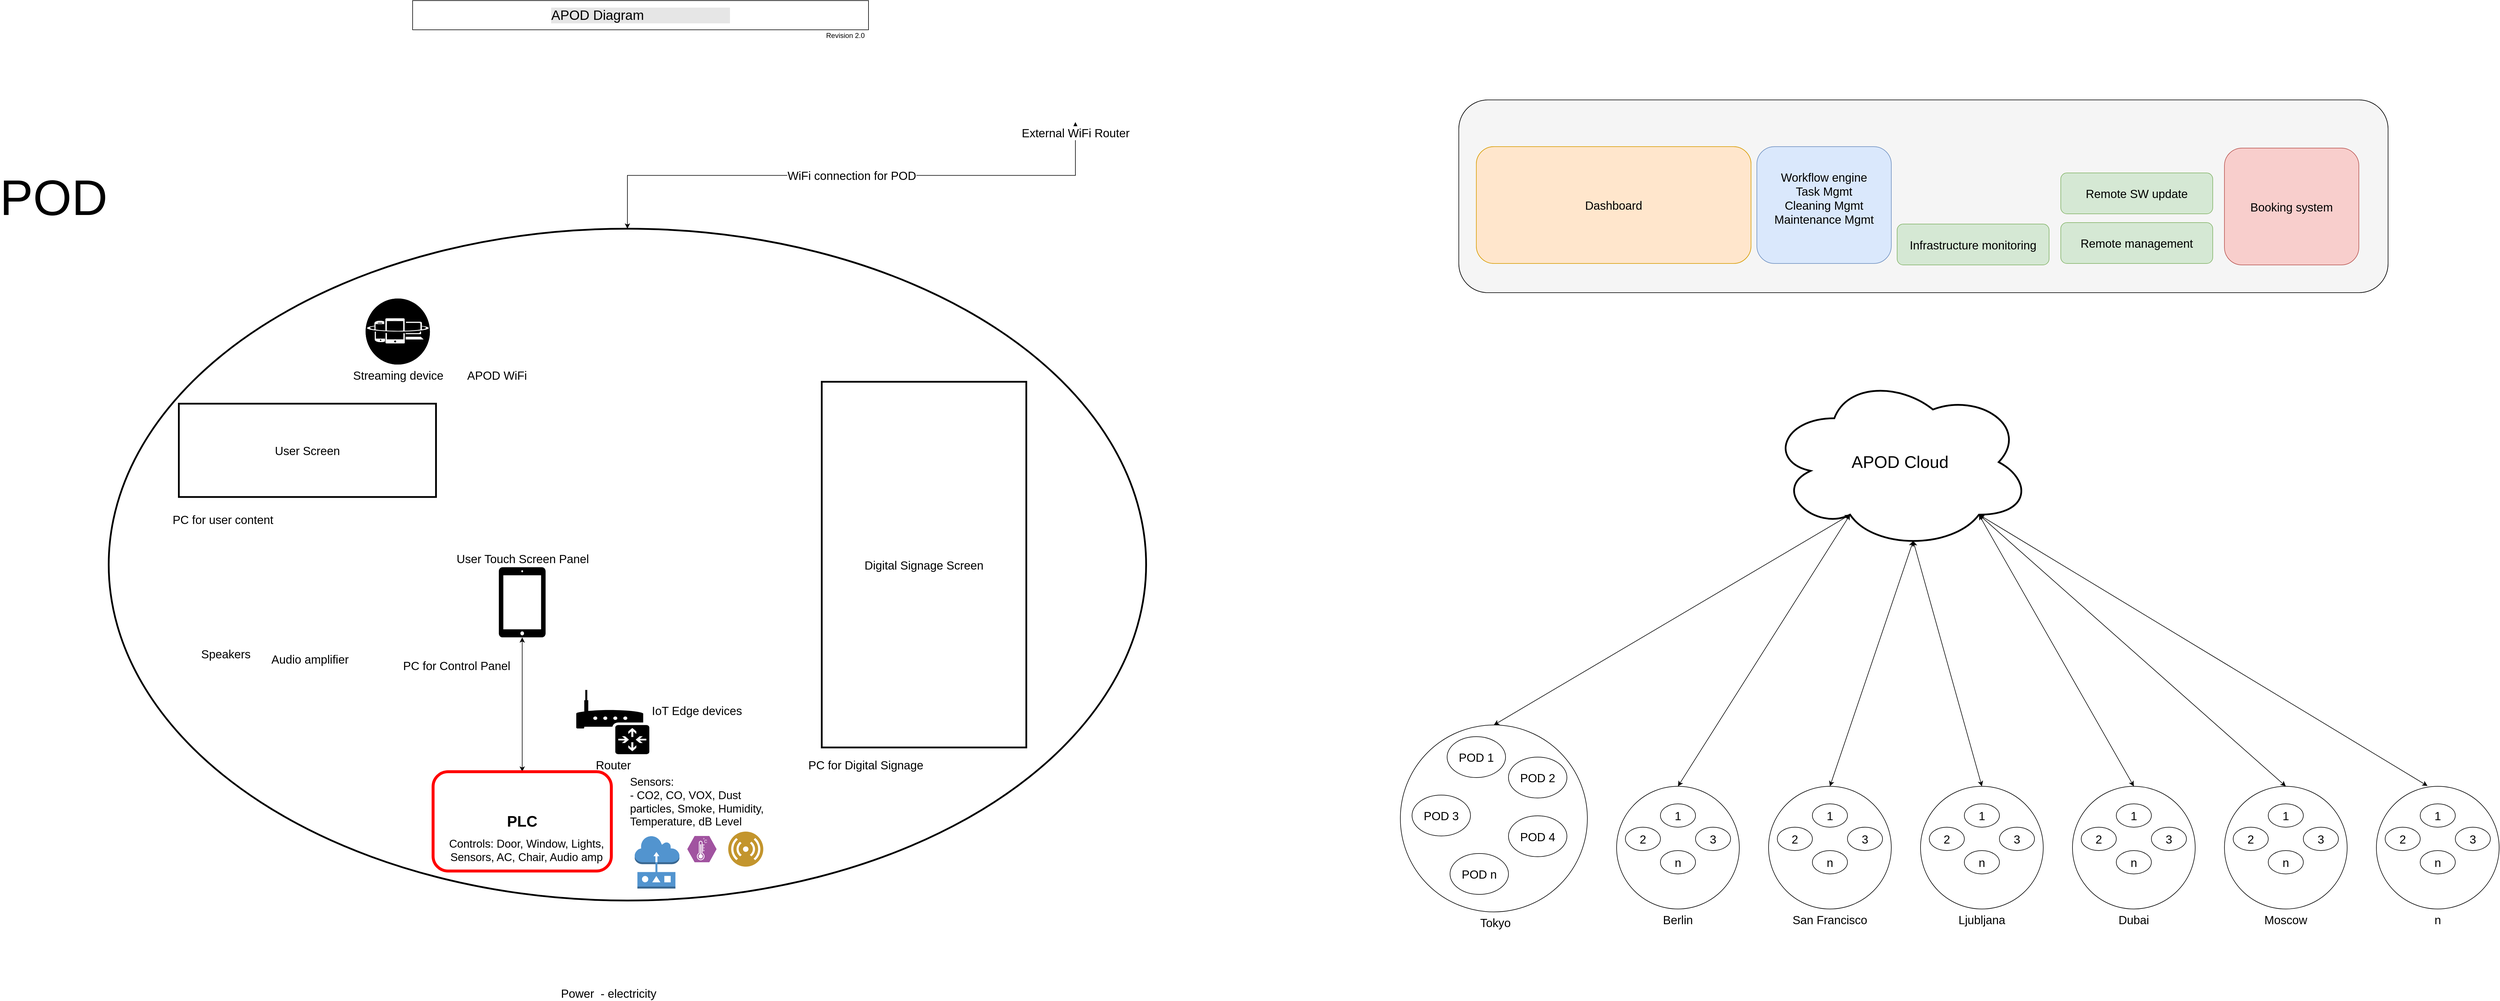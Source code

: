<mxfile version="14.1.8" type="github">
  <diagram id="MnezL5NAF8C2aSRuctBU" name="Page-1">
    <mxGraphModel dx="5567" dy="2543" grid="1" gridSize="10" guides="1" tooltips="1" connect="1" arrows="1" fold="1" page="1" pageScale="1" pageWidth="827" pageHeight="1169" math="0" shadow="0">
      <root>
        <mxCell id="0" />
        <mxCell id="1" parent="0" />
        <mxCell id="ZW9950_h4QcM178EK5Ji-2" value="POD" style="ellipse;whiteSpace=wrap;html=1;strokeWidth=3;fontSize=85;labelPosition=left;verticalLabelPosition=top;align=right;verticalAlign=bottom;" parent="1" vertex="1">
          <mxGeometry x="-480" y="400.5" width="1775" height="1150" as="geometry" />
        </mxCell>
        <mxCell id="0EyMxYRM3sE1ujKV8BTT-9" style="edgeStyle=orthogonalEdgeStyle;rounded=0;orthogonalLoop=1;jettySize=auto;html=1;entryX=0.5;entryY=0;entryDx=0;entryDy=0;fontSize=20;startArrow=classic;startFill=1;" edge="1" parent="1" source="DmFKKeBw7BDAcUaFhrxw-26" target="ZW9950_h4QcM178EK5Ji-1">
          <mxGeometry relative="1" as="geometry" />
        </mxCell>
        <mxCell id="DmFKKeBw7BDAcUaFhrxw-26" value="User Touch Screen Panel" style="pointerEvents=1;shadow=0;dashed=0;html=1;strokeColor=none;labelPosition=center;verticalLabelPosition=top;verticalAlign=bottom;outlineConnect=0;align=center;shape=mxgraph.office.devices.tablet_ipad;fontSize=20;fillColor=#000000;" parent="1" vertex="1">
          <mxGeometry x="187.5" y="980" width="80" height="120" as="geometry" />
        </mxCell>
        <mxCell id="7P57h7jw-dz2YICdta8h-39" value="" style="shape=table;html=1;whiteSpace=wrap;startSize=0;container=1;collapsible=0;childLayout=tableLayout;labelBackgroundColor=#E6E6E6;" parent="1" vertex="1">
          <mxGeometry x="40" y="10" width="780" height="50" as="geometry" />
        </mxCell>
        <mxCell id="7P57h7jw-dz2YICdta8h-40" value="" style="shape=partialRectangle;html=1;whiteSpace=wrap;collapsible=0;dropTarget=0;pointerEvents=0;fillColor=none;top=0;left=0;bottom=0;right=0;points=[[0,0.5],[1,0.5]];portConstraint=eastwest;labelBackgroundColor=#E6E6E6;" parent="7P57h7jw-dz2YICdta8h-39" vertex="1">
          <mxGeometry width="780" height="50" as="geometry" />
        </mxCell>
        <mxCell id="7P57h7jw-dz2YICdta8h-41" value="&lt;font style=&quot;font-size: 23px&quot;&gt;&lt;span style=&quot;background-color: rgb(230 , 230 , 230)&quot;&gt;&lt;font style=&quot;font-size: 23px&quot;&gt;APOD Diagram &amp;nbsp;&amp;nbsp;&amp;nbsp;&amp;nbsp;&amp;nbsp;&amp;nbsp;&amp;nbsp;&amp;nbsp;&amp;nbsp;&amp;nbsp;&amp;nbsp;&amp;nbsp;&amp;nbsp;&amp;nbsp;&amp;nbsp;&amp;nbsp;&amp;nbsp;&amp;nbsp;&amp;nbsp;&amp;nbsp;&amp;nbsp;&amp;nbsp; &lt;/font&gt;&lt;/span&gt;&lt;/font&gt;" style="shape=partialRectangle;html=1;whiteSpace=wrap;connectable=0;overflow=hidden;fillColor=none;top=0;left=0;bottom=0;right=0;align=center;labelBackgroundColor=#E6E6E6;" parent="7P57h7jw-dz2YICdta8h-40" vertex="1">
          <mxGeometry width="780" height="50" as="geometry" />
        </mxCell>
        <mxCell id="7P57h7jw-dz2YICdta8h-44" value="Revision 2.0" style="text;html=1;align=center;verticalAlign=middle;resizable=0;points=[];autosize=1;" parent="1" vertex="1">
          <mxGeometry x="740" y="60" width="80" height="20" as="geometry" />
        </mxCell>
        <mxCell id="ZW9950_h4QcM178EK5Ji-1" value="PLC" style="rounded=1;whiteSpace=wrap;html=1;strokeWidth=5;strokeColor=#FF0000;fontSize=26;fontStyle=1" parent="1" vertex="1">
          <mxGeometry x="75" y="1330" width="305" height="170" as="geometry" />
        </mxCell>
        <mxCell id="ZW9950_h4QcM178EK5Ji-3" value="Digital Signage Screen" style="rounded=0;whiteSpace=wrap;html=1;strokeColor=#000000;strokeWidth=3;direction=south;fontSize=20;" parent="1" vertex="1">
          <mxGeometry x="740" y="662.5" width="350" height="626" as="geometry" />
        </mxCell>
        <mxCell id="ZW9950_h4QcM178EK5Ji-5" value="PC for Digital Signage" style="shape=image;html=1;verticalAlign=top;verticalLabelPosition=bottom;labelBackgroundColor=#ffffff;imageAspect=0;aspect=fixed;image=https://cdn3.iconfinder.com/data/icons/electronic-devices-vol-1-1/36/1_graphic_card_electronic_device_motherboard_smps_hardware_chip_1-128.png;strokeColor=#000000;strokeWidth=3;fontSize=20;" parent="1" vertex="1">
          <mxGeometry x="740" y="1150" width="150" height="150" as="geometry" />
        </mxCell>
        <mxCell id="ZW9950_h4QcM178EK5Ji-8" value="Controls: Door, Window, Lights, Sensors, AC, Chair, Audio amp" style="text;html=1;strokeColor=none;fillColor=none;align=center;verticalAlign=middle;whiteSpace=wrap;rounded=0;fontSize=19;" parent="1" vertex="1">
          <mxGeometry x="100" y="1430" width="270" height="70" as="geometry" />
        </mxCell>
        <mxCell id="ZW9950_h4QcM178EK5Ji-9" value="" style="verticalLabelPosition=bottom;html=1;fillColor=#A153A0;strokeColor=#ffffff;verticalAlign=top;align=center;points=[[0,0.5,0],[0.125,0.25,0],[0.25,0,0],[0.5,0,0],[0.75,0,0],[0.875,0.25,0],[1,0.5,0],[0.875,0.75,0],[0.75,1,0],[0.5,1,0],[0.125,0.75,0]];pointerEvents=1;shape=mxgraph.cisco_safe.compositeIcon;bgIcon=mxgraph.cisco_safe.design.blank_device;resIcon=mxgraph.cisco_safe.design.sensor;fontSize=19;" parent="1" vertex="1">
          <mxGeometry x="510" y="1440" width="50" height="45" as="geometry" />
        </mxCell>
        <mxCell id="ZW9950_h4QcM178EK5Ji-10" value="" style="aspect=fixed;perimeter=ellipsePerimeter;html=1;align=center;shadow=0;dashed=0;fontColor=#4277BB;labelBackgroundColor=#ffffff;fontSize=12;spacingTop=3;image;image=img/lib/ibm/users/sensor.svg;strokeColor=#000000;strokeWidth=3;" parent="1" vertex="1">
          <mxGeometry x="580" y="1432.5" width="60" height="60" as="geometry" />
        </mxCell>
        <mxCell id="ZW9950_h4QcM178EK5Ji-11" value="" style="outlineConnect=0;dashed=0;verticalLabelPosition=bottom;verticalAlign=top;align=center;html=1;shape=mxgraph.aws3.sensor;fillColor=#5294CF;gradientColor=none;strokeColor=#000000;strokeWidth=3;fontSize=19;" parent="1" vertex="1">
          <mxGeometry x="420" y="1440" width="76.5" height="90" as="geometry" />
        </mxCell>
        <mxCell id="ZW9950_h4QcM178EK5Ji-12" value="&lt;div&gt;Sensors:&lt;/div&gt;&lt;div&gt; - CO2, CO, VOX, Dust particles, Smoke, Humidity, Temperature, dB Level&lt;br&gt;&lt;/div&gt;" style="text;html=1;strokeColor=none;fillColor=none;align=left;verticalAlign=top;whiteSpace=wrap;rounded=0;fontSize=19;" parent="1" vertex="1">
          <mxGeometry x="410" y="1330" width="270" height="110" as="geometry" />
        </mxCell>
        <mxCell id="0EyMxYRM3sE1ujKV8BTT-1" value="Audio amplifier" style="shape=image;html=1;verticalAlign=top;verticalLabelPosition=bottom;labelBackgroundColor=#ffffff;imageAspect=0;aspect=fixed;image=https://cdn2.iconfinder.com/data/icons/analytic-investment-and-balanced-scorecard/512/421_Audio_frequency_hertz_sequence_wave_sound_design_producstion-128.png;strokeColor=#000000;strokeWidth=3;fontSize=20;align=center;" vertex="1" parent="1">
          <mxGeometry x="-200" y="991" width="128" height="128" as="geometry" />
        </mxCell>
        <mxCell id="0EyMxYRM3sE1ujKV8BTT-2" value="Speakers" style="shape=image;html=1;verticalAlign=top;verticalLabelPosition=bottom;labelBackgroundColor=#ffffff;imageAspect=0;aspect=fixed;image=https://cdn2.iconfinder.com/data/icons/analytic-investment-and-balanced-scorecard/512/424_Audio_hifi_monitor_speaker_studio_sound_design_producstion-128.png;strokeColor=#000000;strokeWidth=3;fontSize=20;align=center;" vertex="1" parent="1">
          <mxGeometry x="-360" y="950" width="160" height="160" as="geometry" />
        </mxCell>
        <mxCell id="0EyMxYRM3sE1ujKV8BTT-5" value="User Screen" style="rounded=0;whiteSpace=wrap;html=1;strokeColor=#000000;strokeWidth=3;fontSize=20;align=center;" vertex="1" parent="1">
          <mxGeometry x="-360" y="700" width="440" height="159.75" as="geometry" />
        </mxCell>
        <mxCell id="0EyMxYRM3sE1ujKV8BTT-6" value="&lt;div style=&quot;font-size: 20px;&quot;&gt;PC for user content&lt;br style=&quot;font-size: 20px;&quot;&gt;&lt;/div&gt;" style="shape=image;html=1;verticalAlign=top;verticalLabelPosition=bottom;labelBackgroundColor=#ffffff;imageAspect=0;aspect=fixed;image=https://cdn3.iconfinder.com/data/icons/electronic-devices-vol-1-1/36/1_graphic_card_electronic_device_motherboard_smps_hardware_chip_1-128.png;strokeColor=#000000;strokeWidth=3;fontSize=20;" vertex="1" parent="1">
          <mxGeometry x="-360" y="730" width="150" height="150" as="geometry" />
        </mxCell>
        <mxCell id="0EyMxYRM3sE1ujKV8BTT-10" value="&lt;div style=&quot;font-size: 20px&quot;&gt;PC for Control Panel&lt;br style=&quot;font-size: 20px&quot;&gt;&lt;/div&gt;" style="shape=image;html=1;verticalAlign=top;verticalLabelPosition=bottom;labelBackgroundColor=#ffffff;imageAspect=0;aspect=fixed;image=https://cdn3.iconfinder.com/data/icons/electronic-devices-vol-1-1/36/1_graphic_card_electronic_device_motherboard_smps_hardware_chip_1-128.png;strokeColor=#000000;strokeWidth=3;fontSize=20;" vertex="1" parent="1">
          <mxGeometry x="40" y="980" width="150" height="150" as="geometry" />
        </mxCell>
        <mxCell id="0EyMxYRM3sE1ujKV8BTT-11" value="Streaming device" style="verticalLabelPosition=bottom;html=1;strokeColor=#ffffff;verticalAlign=top;align=center;points=[[0.145,0.145,0],[0.5,0,0],[0.855,0.145,0],[1,0.5,0],[0.855,0.855,0],[0.5,1,0],[0.145,0.855,0],[0,0.5,0]];pointerEvents=1;shape=mxgraph.cisco_safe.compositeIcon;bgIcon=ellipse;resIcon=mxgraph.cisco_safe.capability.mobile_device_manager;fontSize=20;fillColor=#000000;" vertex="1" parent="1">
          <mxGeometry x="-40.41" y="520" width="110" height="113" as="geometry" />
        </mxCell>
        <mxCell id="0EyMxYRM3sE1ujKV8BTT-12" value="Router" style="pointerEvents=1;shadow=0;dashed=0;html=1;strokeColor=none;labelPosition=center;verticalLabelPosition=bottom;verticalAlign=top;outlineConnect=0;align=center;shape=mxgraph.office.devices.router;fontSize=20;fontColor=#000000;fillColor=#000000;" vertex="1" parent="1">
          <mxGeometry x="320" y="1190" width="125" height="110" as="geometry" />
        </mxCell>
        <mxCell id="0EyMxYRM3sE1ujKV8BTT-13" value="APOD WiFi" style="shape=image;html=1;verticalAlign=top;verticalLabelPosition=bottom;labelBackgroundColor=#ffffff;imageAspect=0;aspect=fixed;image=https://cdn3.iconfinder.com/data/icons/electronic-devices-vol-2/36/33_Antenna_double_internet_online_router_web_wifi-128.png;strokeColor=#000000;strokeWidth=3;fillColor=#000000;fontSize=20;fontColor=#000000;align=center;" vertex="1" parent="1">
          <mxGeometry x="120" y="505" width="128" height="128" as="geometry" />
        </mxCell>
        <mxCell id="0EyMxYRM3sE1ujKV8BTT-17" value="WiFi connection for POD" style="edgeStyle=orthogonalEdgeStyle;rounded=0;orthogonalLoop=1;jettySize=auto;html=1;startArrow=classic;startFill=1;fontSize=20;fontColor=#000000;" edge="1" parent="1" source="0EyMxYRM3sE1ujKV8BTT-15" target="ZW9950_h4QcM178EK5Ji-2">
          <mxGeometry relative="1" as="geometry">
            <mxPoint x="1190" y="370" as="targetPoint" />
          </mxGeometry>
        </mxCell>
        <mxCell id="0EyMxYRM3sE1ujKV8BTT-15" value="External WiFi Router" style="shape=image;html=1;verticalAlign=top;verticalLabelPosition=bottom;labelBackgroundColor=#ffffff;imageAspect=0;aspect=fixed;image=https://cdn3.iconfinder.com/data/icons/electronic-devices-vol-2/36/33_Antenna_double_internet_online_router_web_wifi-128.png;strokeColor=#000000;strokeWidth=3;fillColor=#000000;fontSize=20;fontColor=#000000;align=center;" vertex="1" parent="1">
          <mxGeometry x="1110" y="90" width="128" height="128" as="geometry" />
        </mxCell>
        <mxCell id="0EyMxYRM3sE1ujKV8BTT-19" value="Power&amp;nbsp; - electricity" style="shape=image;html=1;verticalAlign=top;verticalLabelPosition=bottom;labelBackgroundColor=#ffffff;imageAspect=0;aspect=fixed;image=https://cdn4.iconfinder.com/data/icons/device-communication-technology-gadgets-media-obje/32/Artboard_11-128.png;strokeColor=#000000;strokeWidth=3;fillColor=#000000;fontSize=20;fontColor=#000000;align=center;rotation=0;labelPosition=center;" vertex="1" parent="1">
          <mxGeometry x="305" y="1550.5" width="140" height="140" as="geometry" />
        </mxCell>
        <mxCell id="0EyMxYRM3sE1ujKV8BTT-37" style="edgeStyle=none;rounded=0;orthogonalLoop=1;jettySize=auto;html=1;entryX=0.8;entryY=0.8;entryDx=0;entryDy=0;entryPerimeter=0;startArrow=classic;startFill=1;fontSize=85;fontColor=#000000;exitX=0.5;exitY=0;exitDx=0;exitDy=0;" edge="1" parent="1" source="0EyMxYRM3sE1ujKV8BTT-96" target="0EyMxYRM3sE1ujKV8BTT-30">
          <mxGeometry relative="1" as="geometry">
            <mxPoint x="3042.79" y="1314.35" as="sourcePoint" />
          </mxGeometry>
        </mxCell>
        <mxCell id="0EyMxYRM3sE1ujKV8BTT-36" style="edgeStyle=none;rounded=0;orthogonalLoop=1;jettySize=auto;html=1;entryX=0.8;entryY=0.8;entryDx=0;entryDy=0;entryPerimeter=0;startArrow=classic;startFill=1;fontSize=85;fontColor=#000000;exitX=0.5;exitY=0;exitDx=0;exitDy=0;" edge="1" parent="1" source="0EyMxYRM3sE1ujKV8BTT-90" target="0EyMxYRM3sE1ujKV8BTT-30">
          <mxGeometry relative="1" as="geometry">
            <mxPoint x="2894.025" y="1311.444" as="sourcePoint" />
          </mxGeometry>
        </mxCell>
        <mxCell id="0EyMxYRM3sE1ujKV8BTT-35" style="edgeStyle=none;rounded=0;orthogonalLoop=1;jettySize=auto;html=1;entryX=0.55;entryY=0.95;entryDx=0;entryDy=0;entryPerimeter=0;startArrow=classic;startFill=1;fontSize=85;fontColor=#000000;exitX=0.5;exitY=0;exitDx=0;exitDy=0;" edge="1" parent="1" source="0EyMxYRM3sE1ujKV8BTT-84" target="0EyMxYRM3sE1ujKV8BTT-30">
          <mxGeometry relative="1" as="geometry">
            <mxPoint x="2745.795" y="1311.137" as="sourcePoint" />
          </mxGeometry>
        </mxCell>
        <mxCell id="0EyMxYRM3sE1ujKV8BTT-33" style="edgeStyle=none;rounded=0;orthogonalLoop=1;jettySize=auto;html=1;entryX=0.55;entryY=0.95;entryDx=0;entryDy=0;entryPerimeter=0;startArrow=classic;startFill=1;fontSize=85;fontColor=#000000;exitX=0.5;exitY=0;exitDx=0;exitDy=0;" edge="1" parent="1" source="0EyMxYRM3sE1ujKV8BTT-74" target="0EyMxYRM3sE1ujKV8BTT-30">
          <mxGeometry relative="1" as="geometry">
            <mxPoint x="2468.74" y="1313.53" as="sourcePoint" />
          </mxGeometry>
        </mxCell>
        <mxCell id="0EyMxYRM3sE1ujKV8BTT-32" style="edgeStyle=none;rounded=0;orthogonalLoop=1;jettySize=auto;html=1;entryX=0.31;entryY=0.8;entryDx=0;entryDy=0;entryPerimeter=0;startArrow=classic;startFill=1;fontSize=85;fontColor=#000000;exitX=0.5;exitY=0;exitDx=0;exitDy=0;" edge="1" parent="1" source="0EyMxYRM3sE1ujKV8BTT-60" target="0EyMxYRM3sE1ujKV8BTT-30">
          <mxGeometry relative="1" as="geometry">
            <mxPoint x="2300" y="1310" as="sourcePoint" />
          </mxGeometry>
        </mxCell>
        <mxCell id="0EyMxYRM3sE1ujKV8BTT-31" style="rounded=0;orthogonalLoop=1;jettySize=auto;html=1;entryX=0.31;entryY=0.8;entryDx=0;entryDy=0;entryPerimeter=0;startArrow=classic;startFill=1;fontSize=85;fontColor=#000000;exitX=0.5;exitY=0;exitDx=0;exitDy=0;" edge="1" parent="1" source="0EyMxYRM3sE1ujKV8BTT-51" target="0EyMxYRM3sE1ujKV8BTT-30">
          <mxGeometry relative="1" as="geometry">
            <mxPoint x="2088.619" y="1325.812" as="sourcePoint" />
          </mxGeometry>
        </mxCell>
        <mxCell id="0EyMxYRM3sE1ujKV8BTT-38" style="edgeStyle=none;rounded=0;orthogonalLoop=1;jettySize=auto;html=1;entryX=0.8;entryY=0.8;entryDx=0;entryDy=0;entryPerimeter=0;startArrow=classic;startFill=1;fontSize=85;fontColor=#000000;exitX=0.417;exitY=-0.003;exitDx=0;exitDy=0;exitPerimeter=0;" edge="1" parent="1" source="0EyMxYRM3sE1ujKV8BTT-104" target="0EyMxYRM3sE1ujKV8BTT-30">
          <mxGeometry relative="1" as="geometry">
            <mxPoint x="3194.265" y="1317.868" as="sourcePoint" />
          </mxGeometry>
        </mxCell>
        <mxCell id="0EyMxYRM3sE1ujKV8BTT-30" value="APOD Cloud" style="ellipse;shape=cloud;whiteSpace=wrap;html=1;strokeColor=#000000;strokeWidth=3;fillColor=none;fontSize=29;fontColor=#000000;align=center;" vertex="1" parent="1">
          <mxGeometry x="2360" y="650" width="450" height="300" as="geometry" />
        </mxCell>
        <mxCell id="0EyMxYRM3sE1ujKV8BTT-67" value="" style="group" vertex="1" connectable="0" parent="1">
          <mxGeometry x="1730" y="1230" width="320" height="320" as="geometry" />
        </mxCell>
        <mxCell id="0EyMxYRM3sE1ujKV8BTT-51" value="&lt;div&gt;&amp;nbsp;Tokyo&lt;/div&gt;" style="ellipse;whiteSpace=wrap;html=1;aspect=fixed;strokeColor=#000000;strokeWidth=1;fillColor=none;fontSize=20;fontColor=#000000;align=center;labelPosition=center;verticalLabelPosition=bottom;verticalAlign=top;" vertex="1" parent="0EyMxYRM3sE1ujKV8BTT-67">
          <mxGeometry y="20" width="320" height="320" as="geometry" />
        </mxCell>
        <mxCell id="0EyMxYRM3sE1ujKV8BTT-54" value="POD 2" style="ellipse;whiteSpace=wrap;html=1;strokeColor=#000000;strokeWidth=1;fillColor=none;fontSize=20;fontColor=#000000;align=center;" vertex="1" parent="0EyMxYRM3sE1ujKV8BTT-67">
          <mxGeometry x="185" y="75" width="100" height="70" as="geometry" />
        </mxCell>
        <mxCell id="0EyMxYRM3sE1ujKV8BTT-55" value="POD 1" style="ellipse;whiteSpace=wrap;html=1;strokeColor=#000000;strokeWidth=1;fillColor=none;fontSize=20;fontColor=#000000;align=center;" vertex="1" parent="0EyMxYRM3sE1ujKV8BTT-67">
          <mxGeometry x="80" y="40" width="100" height="70" as="geometry" />
        </mxCell>
        <mxCell id="0EyMxYRM3sE1ujKV8BTT-56" value="POD 3" style="ellipse;whiteSpace=wrap;html=1;strokeColor=#000000;strokeWidth=1;fillColor=none;fontSize=20;fontColor=#000000;align=center;" vertex="1" parent="0EyMxYRM3sE1ujKV8BTT-67">
          <mxGeometry x="20" y="140" width="100" height="70" as="geometry" />
        </mxCell>
        <mxCell id="0EyMxYRM3sE1ujKV8BTT-58" value="POD n" style="ellipse;whiteSpace=wrap;html=1;strokeColor=#000000;strokeWidth=1;fillColor=none;fontSize=20;fontColor=#000000;align=center;" vertex="1" parent="0EyMxYRM3sE1ujKV8BTT-67">
          <mxGeometry x="85" y="240" width="100" height="70" as="geometry" />
        </mxCell>
        <mxCell id="0EyMxYRM3sE1ujKV8BTT-59" value="POD 4" style="ellipse;whiteSpace=wrap;html=1;strokeColor=#000000;strokeWidth=1;fillColor=none;fontSize=20;fontColor=#000000;align=center;" vertex="1" parent="0EyMxYRM3sE1ujKV8BTT-67">
          <mxGeometry x="185" y="175.5" width="100" height="70" as="geometry" />
        </mxCell>
        <mxCell id="0EyMxYRM3sE1ujKV8BTT-68" value="" style="group" vertex="1" connectable="0" parent="1">
          <mxGeometry x="2100" y="1355" width="210" height="210" as="geometry" />
        </mxCell>
        <mxCell id="0EyMxYRM3sE1ujKV8BTT-47" value="1" style="ellipse;whiteSpace=wrap;html=1;strokeColor=#000000;strokeWidth=1;fillColor=none;fontSize=20;fontColor=#000000;align=center;" vertex="1" parent="0EyMxYRM3sE1ujKV8BTT-68">
          <mxGeometry x="75" y="30" width="60" height="40" as="geometry" />
        </mxCell>
        <mxCell id="0EyMxYRM3sE1ujKV8BTT-48" value="3" style="ellipse;whiteSpace=wrap;html=1;strokeColor=#000000;strokeWidth=1;fillColor=none;fontSize=20;fontColor=#000000;align=center;" vertex="1" parent="0EyMxYRM3sE1ujKV8BTT-68">
          <mxGeometry x="135" y="70" width="60" height="40" as="geometry" />
        </mxCell>
        <mxCell id="0EyMxYRM3sE1ujKV8BTT-49" value="n" style="ellipse;whiteSpace=wrap;html=1;strokeColor=#000000;strokeWidth=1;fillColor=none;fontSize=20;fontColor=#000000;align=center;" vertex="1" parent="0EyMxYRM3sE1ujKV8BTT-68">
          <mxGeometry x="75" y="110" width="60" height="40" as="geometry" />
        </mxCell>
        <mxCell id="0EyMxYRM3sE1ujKV8BTT-50" value="2" style="ellipse;whiteSpace=wrap;html=1;strokeColor=#000000;strokeWidth=1;fillColor=none;fontSize=20;fontColor=#000000;align=center;" vertex="1" parent="0EyMxYRM3sE1ujKV8BTT-68">
          <mxGeometry x="15" y="70" width="60" height="40" as="geometry" />
        </mxCell>
        <mxCell id="0EyMxYRM3sE1ujKV8BTT-60" value="Berlin" style="ellipse;whiteSpace=wrap;html=1;aspect=fixed;strokeColor=#000000;strokeWidth=1;fillColor=none;fontSize=20;fontColor=#000000;align=center;labelPosition=center;verticalLabelPosition=bottom;verticalAlign=top;" vertex="1" parent="0EyMxYRM3sE1ujKV8BTT-68">
          <mxGeometry width="210" height="210" as="geometry" />
        </mxCell>
        <mxCell id="0EyMxYRM3sE1ujKV8BTT-69" value="San Francisco" style="group;labelPosition=center;verticalLabelPosition=bottom;align=center;verticalAlign=top;fontSize=20;" vertex="1" connectable="0" parent="1">
          <mxGeometry x="2360" y="1355" width="210" height="210" as="geometry" />
        </mxCell>
        <mxCell id="0EyMxYRM3sE1ujKV8BTT-70" value="1" style="ellipse;whiteSpace=wrap;html=1;strokeColor=#000000;strokeWidth=1;fillColor=none;fontSize=20;fontColor=#000000;align=center;" vertex="1" parent="0EyMxYRM3sE1ujKV8BTT-69">
          <mxGeometry x="75" y="30" width="60" height="40" as="geometry" />
        </mxCell>
        <mxCell id="0EyMxYRM3sE1ujKV8BTT-71" value="3" style="ellipse;whiteSpace=wrap;html=1;strokeColor=#000000;strokeWidth=1;fillColor=none;fontSize=20;fontColor=#000000;align=center;" vertex="1" parent="0EyMxYRM3sE1ujKV8BTT-69">
          <mxGeometry x="135" y="70" width="60" height="40" as="geometry" />
        </mxCell>
        <mxCell id="0EyMxYRM3sE1ujKV8BTT-72" value="n" style="ellipse;whiteSpace=wrap;html=1;strokeColor=#000000;strokeWidth=1;fillColor=none;fontSize=20;fontColor=#000000;align=center;" vertex="1" parent="0EyMxYRM3sE1ujKV8BTT-69">
          <mxGeometry x="75" y="110" width="60" height="40" as="geometry" />
        </mxCell>
        <mxCell id="0EyMxYRM3sE1ujKV8BTT-73" value="2" style="ellipse;whiteSpace=wrap;html=1;strokeColor=#000000;strokeWidth=1;fillColor=none;fontSize=20;fontColor=#000000;align=center;" vertex="1" parent="0EyMxYRM3sE1ujKV8BTT-69">
          <mxGeometry x="15" y="70" width="60" height="40" as="geometry" />
        </mxCell>
        <mxCell id="0EyMxYRM3sE1ujKV8BTT-74" value="" style="ellipse;whiteSpace=wrap;html=1;aspect=fixed;strokeColor=#000000;strokeWidth=1;fillColor=none;fontSize=20;fontColor=#000000;align=center;labelPosition=center;verticalLabelPosition=bottom;verticalAlign=top;" vertex="1" parent="0EyMxYRM3sE1ujKV8BTT-69">
          <mxGeometry width="210" height="210" as="geometry" />
        </mxCell>
        <mxCell id="0EyMxYRM3sE1ujKV8BTT-79" value="Ljubljana" style="group;labelPosition=center;verticalLabelPosition=bottom;align=center;verticalAlign=top;fontSize=20;" vertex="1" connectable="0" parent="1">
          <mxGeometry x="2620" y="1355" width="210" height="210" as="geometry" />
        </mxCell>
        <mxCell id="0EyMxYRM3sE1ujKV8BTT-80" value="1" style="ellipse;whiteSpace=wrap;html=1;strokeColor=#000000;strokeWidth=1;fillColor=none;fontSize=20;fontColor=#000000;align=center;" vertex="1" parent="0EyMxYRM3sE1ujKV8BTT-79">
          <mxGeometry x="75" y="30" width="60" height="40" as="geometry" />
        </mxCell>
        <mxCell id="0EyMxYRM3sE1ujKV8BTT-81" value="3" style="ellipse;whiteSpace=wrap;html=1;strokeColor=#000000;strokeWidth=1;fillColor=none;fontSize=20;fontColor=#000000;align=center;" vertex="1" parent="0EyMxYRM3sE1ujKV8BTT-79">
          <mxGeometry x="135" y="70" width="60" height="40" as="geometry" />
        </mxCell>
        <mxCell id="0EyMxYRM3sE1ujKV8BTT-82" value="n" style="ellipse;whiteSpace=wrap;html=1;strokeColor=#000000;strokeWidth=1;fillColor=none;fontSize=20;fontColor=#000000;align=center;" vertex="1" parent="0EyMxYRM3sE1ujKV8BTT-79">
          <mxGeometry x="75" y="110" width="60" height="40" as="geometry" />
        </mxCell>
        <mxCell id="0EyMxYRM3sE1ujKV8BTT-83" value="2" style="ellipse;whiteSpace=wrap;html=1;strokeColor=#000000;strokeWidth=1;fillColor=none;fontSize=20;fontColor=#000000;align=center;" vertex="1" parent="0EyMxYRM3sE1ujKV8BTT-79">
          <mxGeometry x="15" y="70" width="60" height="40" as="geometry" />
        </mxCell>
        <mxCell id="0EyMxYRM3sE1ujKV8BTT-84" value="" style="ellipse;whiteSpace=wrap;html=1;aspect=fixed;strokeColor=#000000;strokeWidth=1;fillColor=none;fontSize=20;fontColor=#000000;align=center;labelPosition=center;verticalLabelPosition=bottom;verticalAlign=top;" vertex="1" parent="0EyMxYRM3sE1ujKV8BTT-79">
          <mxGeometry width="210" height="210" as="geometry" />
        </mxCell>
        <mxCell id="0EyMxYRM3sE1ujKV8BTT-85" value="Dubai" style="group;labelPosition=center;verticalLabelPosition=bottom;align=center;verticalAlign=top;fontSize=20;" vertex="1" connectable="0" parent="1">
          <mxGeometry x="2880" y="1355" width="210" height="210" as="geometry" />
        </mxCell>
        <mxCell id="0EyMxYRM3sE1ujKV8BTT-86" value="1" style="ellipse;whiteSpace=wrap;html=1;strokeColor=#000000;strokeWidth=1;fillColor=none;fontSize=20;fontColor=#000000;align=center;" vertex="1" parent="0EyMxYRM3sE1ujKV8BTT-85">
          <mxGeometry x="75" y="30" width="60" height="40" as="geometry" />
        </mxCell>
        <mxCell id="0EyMxYRM3sE1ujKV8BTT-87" value="3" style="ellipse;whiteSpace=wrap;html=1;strokeColor=#000000;strokeWidth=1;fillColor=none;fontSize=20;fontColor=#000000;align=center;" vertex="1" parent="0EyMxYRM3sE1ujKV8BTT-85">
          <mxGeometry x="135" y="70" width="60" height="40" as="geometry" />
        </mxCell>
        <mxCell id="0EyMxYRM3sE1ujKV8BTT-88" value="n" style="ellipse;whiteSpace=wrap;html=1;strokeColor=#000000;strokeWidth=1;fillColor=none;fontSize=20;fontColor=#000000;align=center;" vertex="1" parent="0EyMxYRM3sE1ujKV8BTT-85">
          <mxGeometry x="75" y="110" width="60" height="40" as="geometry" />
        </mxCell>
        <mxCell id="0EyMxYRM3sE1ujKV8BTT-89" value="2" style="ellipse;whiteSpace=wrap;html=1;strokeColor=#000000;strokeWidth=1;fillColor=none;fontSize=20;fontColor=#000000;align=center;" vertex="1" parent="0EyMxYRM3sE1ujKV8BTT-85">
          <mxGeometry x="15" y="70" width="60" height="40" as="geometry" />
        </mxCell>
        <mxCell id="0EyMxYRM3sE1ujKV8BTT-90" value="" style="ellipse;whiteSpace=wrap;html=1;aspect=fixed;strokeColor=#000000;strokeWidth=1;fillColor=none;fontSize=20;fontColor=#000000;align=center;labelPosition=center;verticalLabelPosition=bottom;verticalAlign=top;" vertex="1" parent="0EyMxYRM3sE1ujKV8BTT-85">
          <mxGeometry width="210" height="210" as="geometry" />
        </mxCell>
        <mxCell id="0EyMxYRM3sE1ujKV8BTT-91" value="Moscow" style="group;labelPosition=center;verticalLabelPosition=bottom;align=center;verticalAlign=top;fontSize=20;" vertex="1" connectable="0" parent="1">
          <mxGeometry x="3140" y="1355" width="210" height="210" as="geometry" />
        </mxCell>
        <mxCell id="0EyMxYRM3sE1ujKV8BTT-92" value="1" style="ellipse;whiteSpace=wrap;html=1;strokeColor=#000000;strokeWidth=1;fillColor=none;fontSize=20;fontColor=#000000;align=center;" vertex="1" parent="0EyMxYRM3sE1ujKV8BTT-91">
          <mxGeometry x="75" y="30" width="60" height="40" as="geometry" />
        </mxCell>
        <mxCell id="0EyMxYRM3sE1ujKV8BTT-93" value="3" style="ellipse;whiteSpace=wrap;html=1;strokeColor=#000000;strokeWidth=1;fillColor=none;fontSize=20;fontColor=#000000;align=center;" vertex="1" parent="0EyMxYRM3sE1ujKV8BTT-91">
          <mxGeometry x="135" y="70" width="60" height="40" as="geometry" />
        </mxCell>
        <mxCell id="0EyMxYRM3sE1ujKV8BTT-94" value="n" style="ellipse;whiteSpace=wrap;html=1;strokeColor=#000000;strokeWidth=1;fillColor=none;fontSize=20;fontColor=#000000;align=center;" vertex="1" parent="0EyMxYRM3sE1ujKV8BTT-91">
          <mxGeometry x="75" y="110" width="60" height="40" as="geometry" />
        </mxCell>
        <mxCell id="0EyMxYRM3sE1ujKV8BTT-95" value="2" style="ellipse;whiteSpace=wrap;html=1;strokeColor=#000000;strokeWidth=1;fillColor=none;fontSize=20;fontColor=#000000;align=center;" vertex="1" parent="0EyMxYRM3sE1ujKV8BTT-91">
          <mxGeometry x="15" y="70" width="60" height="40" as="geometry" />
        </mxCell>
        <mxCell id="0EyMxYRM3sE1ujKV8BTT-96" value="" style="ellipse;whiteSpace=wrap;html=1;aspect=fixed;strokeColor=#000000;strokeWidth=1;fillColor=none;fontSize=20;fontColor=#000000;align=center;labelPosition=center;verticalLabelPosition=bottom;verticalAlign=top;" vertex="1" parent="0EyMxYRM3sE1ujKV8BTT-91">
          <mxGeometry width="210" height="210" as="geometry" />
        </mxCell>
        <mxCell id="0EyMxYRM3sE1ujKV8BTT-99" value="n" style="group;labelPosition=center;verticalLabelPosition=bottom;align=center;verticalAlign=top;fontSize=20;" vertex="1" connectable="0" parent="1">
          <mxGeometry x="3400" y="1355" width="210" height="210" as="geometry" />
        </mxCell>
        <mxCell id="0EyMxYRM3sE1ujKV8BTT-100" value="1" style="ellipse;whiteSpace=wrap;html=1;strokeColor=#000000;strokeWidth=1;fillColor=none;fontSize=20;fontColor=#000000;align=center;" vertex="1" parent="0EyMxYRM3sE1ujKV8BTT-99">
          <mxGeometry x="75" y="30" width="60" height="40" as="geometry" />
        </mxCell>
        <mxCell id="0EyMxYRM3sE1ujKV8BTT-101" value="3" style="ellipse;whiteSpace=wrap;html=1;strokeColor=#000000;strokeWidth=1;fillColor=none;fontSize=20;fontColor=#000000;align=center;" vertex="1" parent="0EyMxYRM3sE1ujKV8BTT-99">
          <mxGeometry x="135" y="70" width="60" height="40" as="geometry" />
        </mxCell>
        <mxCell id="0EyMxYRM3sE1ujKV8BTT-102" value="n" style="ellipse;whiteSpace=wrap;html=1;strokeColor=#000000;strokeWidth=1;fillColor=none;fontSize=20;fontColor=#000000;align=center;" vertex="1" parent="0EyMxYRM3sE1ujKV8BTT-99">
          <mxGeometry x="75" y="110" width="60" height="40" as="geometry" />
        </mxCell>
        <mxCell id="0EyMxYRM3sE1ujKV8BTT-103" value="2" style="ellipse;whiteSpace=wrap;html=1;strokeColor=#000000;strokeWidth=1;fillColor=none;fontSize=20;fontColor=#000000;align=center;" vertex="1" parent="0EyMxYRM3sE1ujKV8BTT-99">
          <mxGeometry x="15" y="70" width="60" height="40" as="geometry" />
        </mxCell>
        <mxCell id="0EyMxYRM3sE1ujKV8BTT-104" value="" style="ellipse;whiteSpace=wrap;html=1;aspect=fixed;strokeColor=#000000;strokeWidth=1;fillColor=none;fontSize=20;fontColor=#000000;align=center;labelPosition=center;verticalLabelPosition=bottom;verticalAlign=top;" vertex="1" parent="0EyMxYRM3sE1ujKV8BTT-99">
          <mxGeometry width="210" height="210" as="geometry" />
        </mxCell>
        <mxCell id="0EyMxYRM3sE1ujKV8BTT-109" value="IoT Edge devices" style="text;html=1;strokeColor=none;fillColor=none;align=center;verticalAlign=middle;whiteSpace=wrap;rounded=0;fontSize=20;fontColor=#000000;" vertex="1" parent="1">
          <mxGeometry x="440" y="1200" width="173" height="50" as="geometry" />
        </mxCell>
        <mxCell id="0EyMxYRM3sE1ujKV8BTT-121" value="" style="group;fillColor=#f5f5f5;strokeColor=#666666;fontColor=#333333;rounded=1;" vertex="1" connectable="0" parent="1">
          <mxGeometry x="1830" y="180" width="1590" height="330" as="geometry" />
        </mxCell>
        <mxCell id="0EyMxYRM3sE1ujKV8BTT-112" value="" style="rounded=1;whiteSpace=wrap;html=1;sketch=0;strokeColor=#000000;strokeWidth=1;fontSize=20;fontColor=#000000;align=center;fillColor=none;" vertex="1" parent="0EyMxYRM3sE1ujKV8BTT-121">
          <mxGeometry width="1590" height="330" as="geometry" />
        </mxCell>
        <mxCell id="0EyMxYRM3sE1ujKV8BTT-115" value="" style="group;rounded=1;fillColor=#ffe6cc;strokeColor=#d79b00;" vertex="1" connectable="0" parent="0EyMxYRM3sE1ujKV8BTT-121">
          <mxGeometry x="30" y="80" width="470" height="200" as="geometry" />
        </mxCell>
        <mxCell id="0EyMxYRM3sE1ujKV8BTT-114" value="Dashboard" style="rounded=1;whiteSpace=wrap;html=1;sketch=0;strokeWidth=1;fontSize=20;align=center;fillColor=#ffe6cc;strokeColor=#d79b00;" vertex="1" parent="0EyMxYRM3sE1ujKV8BTT-115">
          <mxGeometry width="470" height="200" as="geometry" />
        </mxCell>
        <mxCell id="0EyMxYRM3sE1ujKV8BTT-108" value="" style="shape=image;html=1;verticalAlign=top;verticalLabelPosition=bottom;labelBackgroundColor=#ffffff;imageAspect=0;aspect=fixed;image=https://cdn4.iconfinder.com/data/icons/iphone-calculator-shopping-report/128/barChart.png;strokeColor=#000000;strokeWidth=1;fillColor=none;fontSize=20;fontColor=#000000;align=center;" vertex="1" parent="0EyMxYRM3sE1ujKV8BTT-115">
          <mxGeometry x="10" y="70" width="128" height="128" as="geometry" />
        </mxCell>
        <mxCell id="0EyMxYRM3sE1ujKV8BTT-116" value="Booking system" style="rounded=1;whiteSpace=wrap;html=1;sketch=0;strokeWidth=1;fontSize=20;align=center;fillColor=#f8cecc;strokeColor=#b85450;" vertex="1" parent="0EyMxYRM3sE1ujKV8BTT-121">
          <mxGeometry x="1310" y="82.5" width="230" height="200" as="geometry" />
        </mxCell>
        <mxCell id="0EyMxYRM3sE1ujKV8BTT-117" value="Remote management" style="rounded=1;whiteSpace=wrap;html=1;sketch=0;strokeWidth=1;fontSize=20;align=center;fillColor=#d5e8d4;strokeColor=#82b366;" vertex="1" parent="0EyMxYRM3sE1ujKV8BTT-121">
          <mxGeometry x="1030" y="210" width="260" height="70" as="geometry" />
        </mxCell>
        <mxCell id="0EyMxYRM3sE1ujKV8BTT-118" value="&lt;div&gt;Workflow engine&lt;/div&gt;&lt;div&gt;Task Mgmt&lt;/div&gt;&lt;div&gt;Cleaning Mgmt&lt;/div&gt;&lt;div&gt;Maintenance Mgmt&lt;br&gt;&lt;/div&gt;&lt;div&gt;&lt;br&gt;&lt;/div&gt;" style="rounded=1;whiteSpace=wrap;html=1;sketch=0;strokeWidth=1;fontSize=20;align=center;fillColor=#dae8fc;strokeColor=#6c8ebf;" vertex="1" parent="0EyMxYRM3sE1ujKV8BTT-121">
          <mxGeometry x="510" y="80" width="230" height="200" as="geometry" />
        </mxCell>
        <mxCell id="0EyMxYRM3sE1ujKV8BTT-119" value="Infrastructure monitoring" style="rounded=1;whiteSpace=wrap;html=1;sketch=0;strokeWidth=1;fontSize=20;align=center;fillColor=#d5e8d4;strokeColor=#82b366;" vertex="1" parent="0EyMxYRM3sE1ujKV8BTT-121">
          <mxGeometry x="750" y="212.5" width="260" height="70" as="geometry" />
        </mxCell>
        <mxCell id="0EyMxYRM3sE1ujKV8BTT-120" value="Remote SW update" style="rounded=1;whiteSpace=wrap;html=1;sketch=0;strokeWidth=1;fontSize=20;align=center;fillColor=#d5e8d4;strokeColor=#82b366;" vertex="1" parent="0EyMxYRM3sE1ujKV8BTT-121">
          <mxGeometry x="1030" y="125" width="260" height="70" as="geometry" />
        </mxCell>
      </root>
    </mxGraphModel>
  </diagram>
</mxfile>
